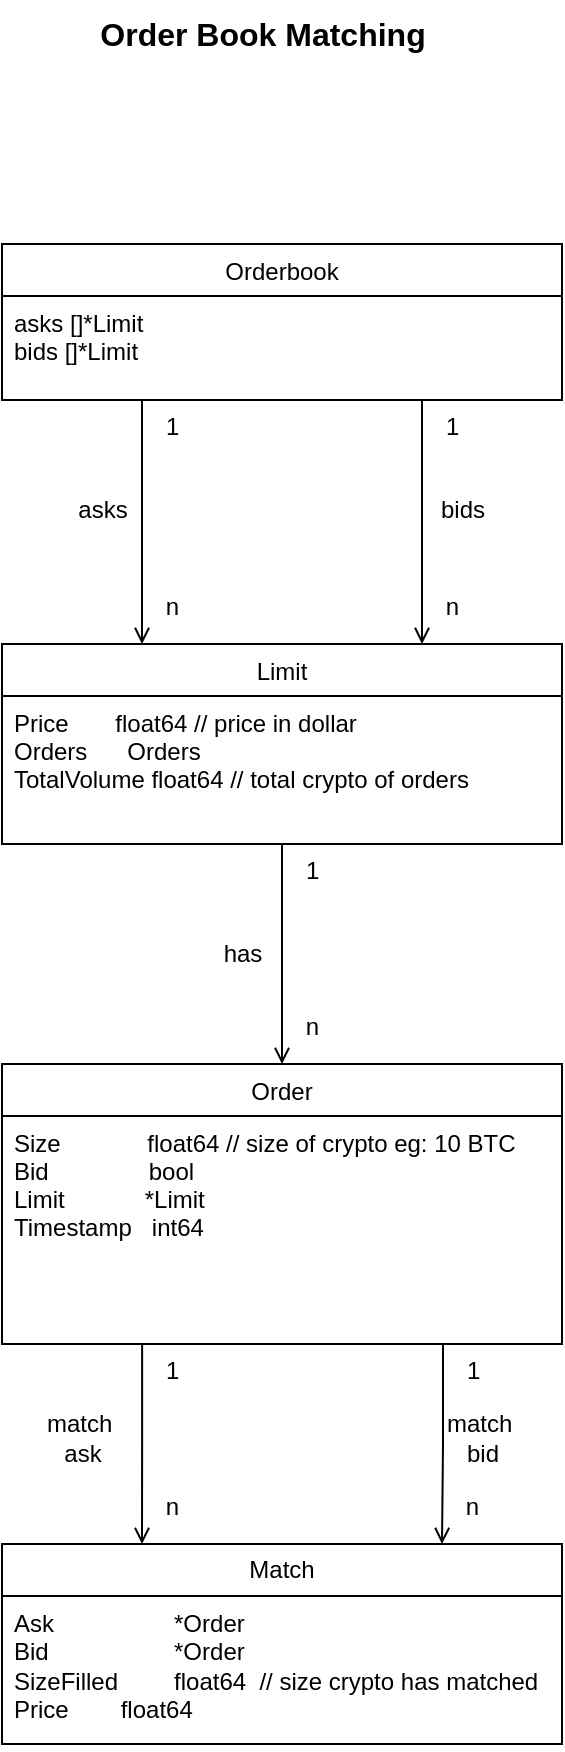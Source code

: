<mxfile version="21.6.1" type="github">
  <diagram id="C5RBs43oDa-KdzZeNtuy" name="Page-1">
    <mxGraphModel dx="1195" dy="652" grid="1" gridSize="10" guides="1" tooltips="1" connect="1" arrows="1" fold="1" page="1" pageScale="1" pageWidth="827" pageHeight="1169" math="0" shadow="0">
      <root>
        <mxCell id="WIyWlLk6GJQsqaUBKTNV-0" />
        <mxCell id="WIyWlLk6GJQsqaUBKTNV-1" parent="WIyWlLk6GJQsqaUBKTNV-0" />
        <mxCell id="zkfFHV4jXpPFQw0GAbJ--0" value="Orderbook" style="swimlane;fontStyle=0;align=center;verticalAlign=top;childLayout=stackLayout;horizontal=1;startSize=26;horizontalStack=0;resizeParent=1;resizeLast=0;collapsible=1;marginBottom=0;rounded=0;shadow=0;strokeWidth=1;" parent="WIyWlLk6GJQsqaUBKTNV-1" vertex="1">
          <mxGeometry x="260" y="160" width="280" height="78" as="geometry">
            <mxRectangle x="230" y="140" width="160" height="26" as="alternateBounds" />
          </mxGeometry>
        </mxCell>
        <mxCell id="js984SEwv8S35VqKUQh4-21" value="asks []*Limit&lt;br&gt;bids []*Limit" style="text;strokeColor=none;fillColor=none;align=left;verticalAlign=top;spacingLeft=4;spacingRight=4;overflow=hidden;rotatable=0;points=[[0,0.5],[1,0.5]];portConstraint=eastwest;whiteSpace=wrap;html=1;" vertex="1" parent="zkfFHV4jXpPFQw0GAbJ--0">
          <mxGeometry y="26" width="280" height="44" as="geometry" />
        </mxCell>
        <mxCell id="zkfFHV4jXpPFQw0GAbJ--17" value="Limit" style="swimlane;fontStyle=0;align=center;verticalAlign=top;childLayout=stackLayout;horizontal=1;startSize=26;horizontalStack=0;resizeParent=1;resizeLast=0;collapsible=1;marginBottom=0;rounded=0;shadow=0;strokeWidth=1;" parent="WIyWlLk6GJQsqaUBKTNV-1" vertex="1">
          <mxGeometry x="260" y="360" width="280" height="100" as="geometry">
            <mxRectangle x="550" y="140" width="160" height="26" as="alternateBounds" />
          </mxGeometry>
        </mxCell>
        <mxCell id="zkfFHV4jXpPFQw0GAbJ--18" value="Price       float64 // price in dollar&#xa;Orders      Orders&#xa;TotalVolume float64 // total crypto of orders" style="text;align=left;verticalAlign=top;spacingLeft=4;spacingRight=4;overflow=hidden;rotatable=0;points=[[0,0.5],[1,0.5]];portConstraint=eastwest;" parent="zkfFHV4jXpPFQw0GAbJ--17" vertex="1">
          <mxGeometry y="26" width="280" height="64" as="geometry" />
        </mxCell>
        <mxCell id="zkfFHV4jXpPFQw0GAbJ--26" value="" style="endArrow=open;shadow=0;strokeWidth=1;rounded=0;endFill=1;edgeStyle=elbowEdgeStyle;elbow=vertical;entryX=0.75;entryY=0;entryDx=0;entryDy=0;exitX=0.75;exitY=1;exitDx=0;exitDy=0;" parent="WIyWlLk6GJQsqaUBKTNV-1" source="zkfFHV4jXpPFQw0GAbJ--0" target="zkfFHV4jXpPFQw0GAbJ--17" edge="1">
          <mxGeometry x="0.5" y="41" relative="1" as="geometry">
            <mxPoint x="470" y="240" as="sourcePoint" />
            <mxPoint x="580" y="172" as="targetPoint" />
            <mxPoint x="-40" y="32" as="offset" />
            <Array as="points">
              <mxPoint x="460" y="280" />
            </Array>
          </mxGeometry>
        </mxCell>
        <mxCell id="zkfFHV4jXpPFQw0GAbJ--27" value="1" style="resizable=0;align=left;verticalAlign=bottom;labelBackgroundColor=none;fontSize=12;" parent="zkfFHV4jXpPFQw0GAbJ--26" connectable="0" vertex="1">
          <mxGeometry x="-1" relative="1" as="geometry">
            <mxPoint x="10" y="22" as="offset" />
          </mxGeometry>
        </mxCell>
        <mxCell id="zkfFHV4jXpPFQw0GAbJ--28" value="n" style="resizable=0;align=right;verticalAlign=bottom;labelBackgroundColor=none;fontSize=12;" parent="zkfFHV4jXpPFQw0GAbJ--26" connectable="0" vertex="1">
          <mxGeometry x="1" relative="1" as="geometry">
            <mxPoint x="20" y="-10" as="offset" />
          </mxGeometry>
        </mxCell>
        <mxCell id="zkfFHV4jXpPFQw0GAbJ--29" value="bids" style="text;html=1;resizable=0;points=[];;align=center;verticalAlign=middle;labelBackgroundColor=none;rounded=0;shadow=0;strokeWidth=1;fontSize=12;" parent="zkfFHV4jXpPFQw0GAbJ--26" vertex="1" connectable="0">
          <mxGeometry x="0.5" y="49" relative="1" as="geometry">
            <mxPoint x="-29" y="-37" as="offset" />
          </mxGeometry>
        </mxCell>
        <mxCell id="js984SEwv8S35VqKUQh4-0" value="" style="endArrow=open;shadow=0;strokeWidth=1;rounded=0;endFill=1;edgeStyle=elbowEdgeStyle;elbow=vertical;entryX=0.25;entryY=0;entryDx=0;entryDy=0;exitX=0.25;exitY=1;exitDx=0;exitDy=0;" edge="1" parent="WIyWlLk6GJQsqaUBKTNV-1" source="zkfFHV4jXpPFQw0GAbJ--0" target="zkfFHV4jXpPFQw0GAbJ--17">
          <mxGeometry x="0.5" y="41" relative="1" as="geometry">
            <mxPoint x="330" y="250" as="sourcePoint" />
            <mxPoint x="327" y="350" as="targetPoint" />
            <mxPoint x="-40" y="32" as="offset" />
          </mxGeometry>
        </mxCell>
        <mxCell id="js984SEwv8S35VqKUQh4-1" value="1" style="resizable=0;align=left;verticalAlign=bottom;labelBackgroundColor=none;fontSize=12;" connectable="0" vertex="1" parent="js984SEwv8S35VqKUQh4-0">
          <mxGeometry x="-1" relative="1" as="geometry">
            <mxPoint x="10" y="22" as="offset" />
          </mxGeometry>
        </mxCell>
        <mxCell id="js984SEwv8S35VqKUQh4-2" value="n" style="resizable=0;align=right;verticalAlign=bottom;labelBackgroundColor=none;fontSize=12;" connectable="0" vertex="1" parent="js984SEwv8S35VqKUQh4-0">
          <mxGeometry x="1" relative="1" as="geometry">
            <mxPoint x="20" y="-10" as="offset" />
          </mxGeometry>
        </mxCell>
        <mxCell id="js984SEwv8S35VqKUQh4-3" value="asks" style="text;html=1;resizable=0;points=[];;align=center;verticalAlign=middle;labelBackgroundColor=none;rounded=0;shadow=0;strokeWidth=1;fontSize=12;" vertex="1" connectable="0" parent="js984SEwv8S35VqKUQh4-0">
          <mxGeometry x="0.5" y="49" relative="1" as="geometry">
            <mxPoint x="-69" y="-37" as="offset" />
          </mxGeometry>
        </mxCell>
        <mxCell id="js984SEwv8S35VqKUQh4-4" value="Order" style="swimlane;fontStyle=0;align=center;verticalAlign=top;childLayout=stackLayout;horizontal=1;startSize=26;horizontalStack=0;resizeParent=1;resizeLast=0;collapsible=1;marginBottom=0;rounded=0;shadow=0;strokeWidth=1;" vertex="1" parent="WIyWlLk6GJQsqaUBKTNV-1">
          <mxGeometry x="260" y="570" width="280" height="140" as="geometry">
            <mxRectangle x="170" y="400" width="160" height="26" as="alternateBounds" />
          </mxGeometry>
        </mxCell>
        <mxCell id="js984SEwv8S35VqKUQh4-5" value="Size             float64 // size of crypto eg: 10 BTC&#xa;Bid               bool&#xa;Limit            *Limit&#xa;Timestamp   int64" style="text;align=left;verticalAlign=top;spacingLeft=4;spacingRight=4;overflow=hidden;rotatable=0;points=[[0,0.5],[1,0.5]];portConstraint=eastwest;" vertex="1" parent="js984SEwv8S35VqKUQh4-4">
          <mxGeometry y="26" width="280" height="74" as="geometry" />
        </mxCell>
        <mxCell id="js984SEwv8S35VqKUQh4-9" value="Match" style="swimlane;fontStyle=0;childLayout=stackLayout;horizontal=1;startSize=26;fillColor=none;horizontalStack=0;resizeParent=1;resizeParentMax=0;resizeLast=0;collapsible=1;marginBottom=0;whiteSpace=wrap;html=1;" vertex="1" parent="WIyWlLk6GJQsqaUBKTNV-1">
          <mxGeometry x="260" y="810" width="280" height="100" as="geometry" />
        </mxCell>
        <mxCell id="js984SEwv8S35VqKUQh4-10" value="Ask&amp;nbsp;&amp;nbsp;&amp;nbsp;&amp;nbsp;&amp;nbsp;&amp;nbsp;&amp;nbsp; &lt;span style=&quot;white-space: pre;&quot;&gt;&#x9;&lt;/span&gt;&lt;span style=&quot;white-space: pre;&quot;&gt;&#x9;&lt;/span&gt;*Order&lt;br&gt;Bid&amp;nbsp;&amp;nbsp;&amp;nbsp;&amp;nbsp;&amp;nbsp;&amp;nbsp;&amp;nbsp; &lt;span style=&quot;white-space: pre;&quot;&gt;&#x9;&lt;span style=&quot;white-space: pre;&quot;&gt;&#x9;&lt;/span&gt;&lt;/span&gt;*Order&lt;br&gt;SizeFilled &lt;span style=&quot;white-space: pre;&quot;&gt;&#x9;&lt;/span&gt;float64&amp;nbsp; // size crypto has matched&lt;br&gt;Price&amp;nbsp;&amp;nbsp;&amp;nbsp;&amp;nbsp;&amp;nbsp; &lt;span style=&quot;white-space: pre;&quot;&gt;&#x9;&lt;/span&gt;float64" style="text;strokeColor=none;fillColor=none;align=left;verticalAlign=top;spacingLeft=4;spacingRight=4;overflow=hidden;rotatable=0;points=[[0,0.5],[1,0.5]];portConstraint=eastwest;whiteSpace=wrap;html=1;" vertex="1" parent="js984SEwv8S35VqKUQh4-9">
          <mxGeometry y="26" width="280" height="74" as="geometry" />
        </mxCell>
        <mxCell id="js984SEwv8S35VqKUQh4-22" value="" style="endArrow=open;shadow=0;strokeWidth=1;rounded=0;endFill=1;edgeStyle=elbowEdgeStyle;elbow=vertical;entryX=0.5;entryY=0;entryDx=0;entryDy=0;exitX=0.5;exitY=1;exitDx=0;exitDy=0;" edge="1" parent="WIyWlLk6GJQsqaUBKTNV-1" source="zkfFHV4jXpPFQw0GAbJ--17" target="js984SEwv8S35VqKUQh4-4">
          <mxGeometry x="0.5" y="41" relative="1" as="geometry">
            <mxPoint x="210" y="490" as="sourcePoint" />
            <mxPoint x="210" y="612" as="targetPoint" />
            <mxPoint x="-40" y="32" as="offset" />
          </mxGeometry>
        </mxCell>
        <mxCell id="js984SEwv8S35VqKUQh4-23" value="1" style="resizable=0;align=left;verticalAlign=bottom;labelBackgroundColor=none;fontSize=12;" connectable="0" vertex="1" parent="js984SEwv8S35VqKUQh4-22">
          <mxGeometry x="-1" relative="1" as="geometry">
            <mxPoint x="10" y="22" as="offset" />
          </mxGeometry>
        </mxCell>
        <mxCell id="js984SEwv8S35VqKUQh4-24" value="n" style="resizable=0;align=right;verticalAlign=bottom;labelBackgroundColor=none;fontSize=12;" connectable="0" vertex="1" parent="js984SEwv8S35VqKUQh4-22">
          <mxGeometry x="1" relative="1" as="geometry">
            <mxPoint x="20" y="-10" as="offset" />
          </mxGeometry>
        </mxCell>
        <mxCell id="js984SEwv8S35VqKUQh4-25" value="has" style="text;html=1;resizable=0;points=[];;align=center;verticalAlign=middle;labelBackgroundColor=none;rounded=0;shadow=0;strokeWidth=1;fontSize=12;" vertex="1" connectable="0" parent="js984SEwv8S35VqKUQh4-22">
          <mxGeometry x="0.5" y="49" relative="1" as="geometry">
            <mxPoint x="-69" y="-28" as="offset" />
          </mxGeometry>
        </mxCell>
        <mxCell id="js984SEwv8S35VqKUQh4-26" value="" style="endArrow=open;shadow=0;strokeWidth=1;rounded=0;endFill=1;edgeStyle=elbowEdgeStyle;elbow=vertical;entryX=0.498;entryY=0;entryDx=0;entryDy=0;exitX=0.5;exitY=1;exitDx=0;exitDy=0;entryPerimeter=0;" edge="1" parent="WIyWlLk6GJQsqaUBKTNV-1">
          <mxGeometry x="0.5" y="41" relative="1" as="geometry">
            <mxPoint x="330.06" y="710" as="sourcePoint" />
            <mxPoint x="330.0" y="810" as="targetPoint" />
            <mxPoint x="-40" y="32" as="offset" />
          </mxGeometry>
        </mxCell>
        <mxCell id="js984SEwv8S35VqKUQh4-27" value="1" style="resizable=0;align=left;verticalAlign=bottom;labelBackgroundColor=none;fontSize=12;" connectable="0" vertex="1" parent="js984SEwv8S35VqKUQh4-26">
          <mxGeometry x="-1" relative="1" as="geometry">
            <mxPoint x="10" y="22" as="offset" />
          </mxGeometry>
        </mxCell>
        <mxCell id="js984SEwv8S35VqKUQh4-28" value="n" style="resizable=0;align=right;verticalAlign=bottom;labelBackgroundColor=none;fontSize=12;" connectable="0" vertex="1" parent="js984SEwv8S35VqKUQh4-26">
          <mxGeometry x="1" relative="1" as="geometry">
            <mxPoint x="20" y="-10" as="offset" />
          </mxGeometry>
        </mxCell>
        <mxCell id="js984SEwv8S35VqKUQh4-29" value="&lt;div&gt;match&amp;nbsp;&lt;/div&gt;&lt;div&gt;ask&lt;/div&gt;" style="text;html=1;resizable=0;points=[];;align=center;verticalAlign=middle;labelBackgroundColor=none;rounded=0;shadow=0;strokeWidth=1;fontSize=12;" vertex="1" connectable="0" parent="js984SEwv8S35VqKUQh4-26">
          <mxGeometry x="0.5" y="49" relative="1" as="geometry">
            <mxPoint x="-79" y="-28" as="offset" />
          </mxGeometry>
        </mxCell>
        <mxCell id="js984SEwv8S35VqKUQh4-30" value="" style="endArrow=open;shadow=0;strokeWidth=1;rounded=0;endFill=1;edgeStyle=elbowEdgeStyle;elbow=vertical;entryX=0.498;entryY=0;entryDx=0;entryDy=0;exitX=0.5;exitY=1;exitDx=0;exitDy=0;entryPerimeter=0;" edge="1" parent="WIyWlLk6GJQsqaUBKTNV-1">
          <mxGeometry x="0.5" y="41" relative="1" as="geometry">
            <mxPoint x="480.5" y="710" as="sourcePoint" />
            <mxPoint x="480" y="810" as="targetPoint" />
            <mxPoint x="-40" y="32" as="offset" />
          </mxGeometry>
        </mxCell>
        <mxCell id="js984SEwv8S35VqKUQh4-31" value="1" style="resizable=0;align=left;verticalAlign=bottom;labelBackgroundColor=none;fontSize=12;" connectable="0" vertex="1" parent="js984SEwv8S35VqKUQh4-30">
          <mxGeometry x="-1" relative="1" as="geometry">
            <mxPoint x="10" y="22" as="offset" />
          </mxGeometry>
        </mxCell>
        <mxCell id="js984SEwv8S35VqKUQh4-32" value="n" style="resizable=0;align=right;verticalAlign=bottom;labelBackgroundColor=none;fontSize=12;" connectable="0" vertex="1" parent="js984SEwv8S35VqKUQh4-30">
          <mxGeometry x="1" relative="1" as="geometry">
            <mxPoint x="20" y="-10" as="offset" />
          </mxGeometry>
        </mxCell>
        <mxCell id="js984SEwv8S35VqKUQh4-33" value="&lt;div align=&quot;center&quot;&gt;match&amp;nbsp;&lt;/div&gt;&lt;div align=&quot;center&quot;&gt;bid&lt;/div&gt;" style="text;html=1;resizable=0;points=[];;align=center;verticalAlign=middle;labelBackgroundColor=none;rounded=0;shadow=0;strokeWidth=1;fontSize=12;" vertex="1" connectable="0" parent="js984SEwv8S35VqKUQh4-30">
          <mxGeometry x="0.5" y="49" relative="1" as="geometry">
            <mxPoint x="-29" y="-28" as="offset" />
          </mxGeometry>
        </mxCell>
        <mxCell id="js984SEwv8S35VqKUQh4-34" value="&lt;font style=&quot;font-size: 16px;&quot;&gt;Order Book Matching&lt;/font&gt;" style="text;align=center;fontStyle=1;verticalAlign=middle;spacingLeft=3;spacingRight=3;strokeColor=none;rotatable=0;points=[[0,0.5],[1,0.5]];portConstraint=eastwest;html=1;fontSize=24;" vertex="1" parent="WIyWlLk6GJQsqaUBKTNV-1">
          <mxGeometry x="350" y="40" width="80" height="26" as="geometry" />
        </mxCell>
      </root>
    </mxGraphModel>
  </diagram>
</mxfile>
